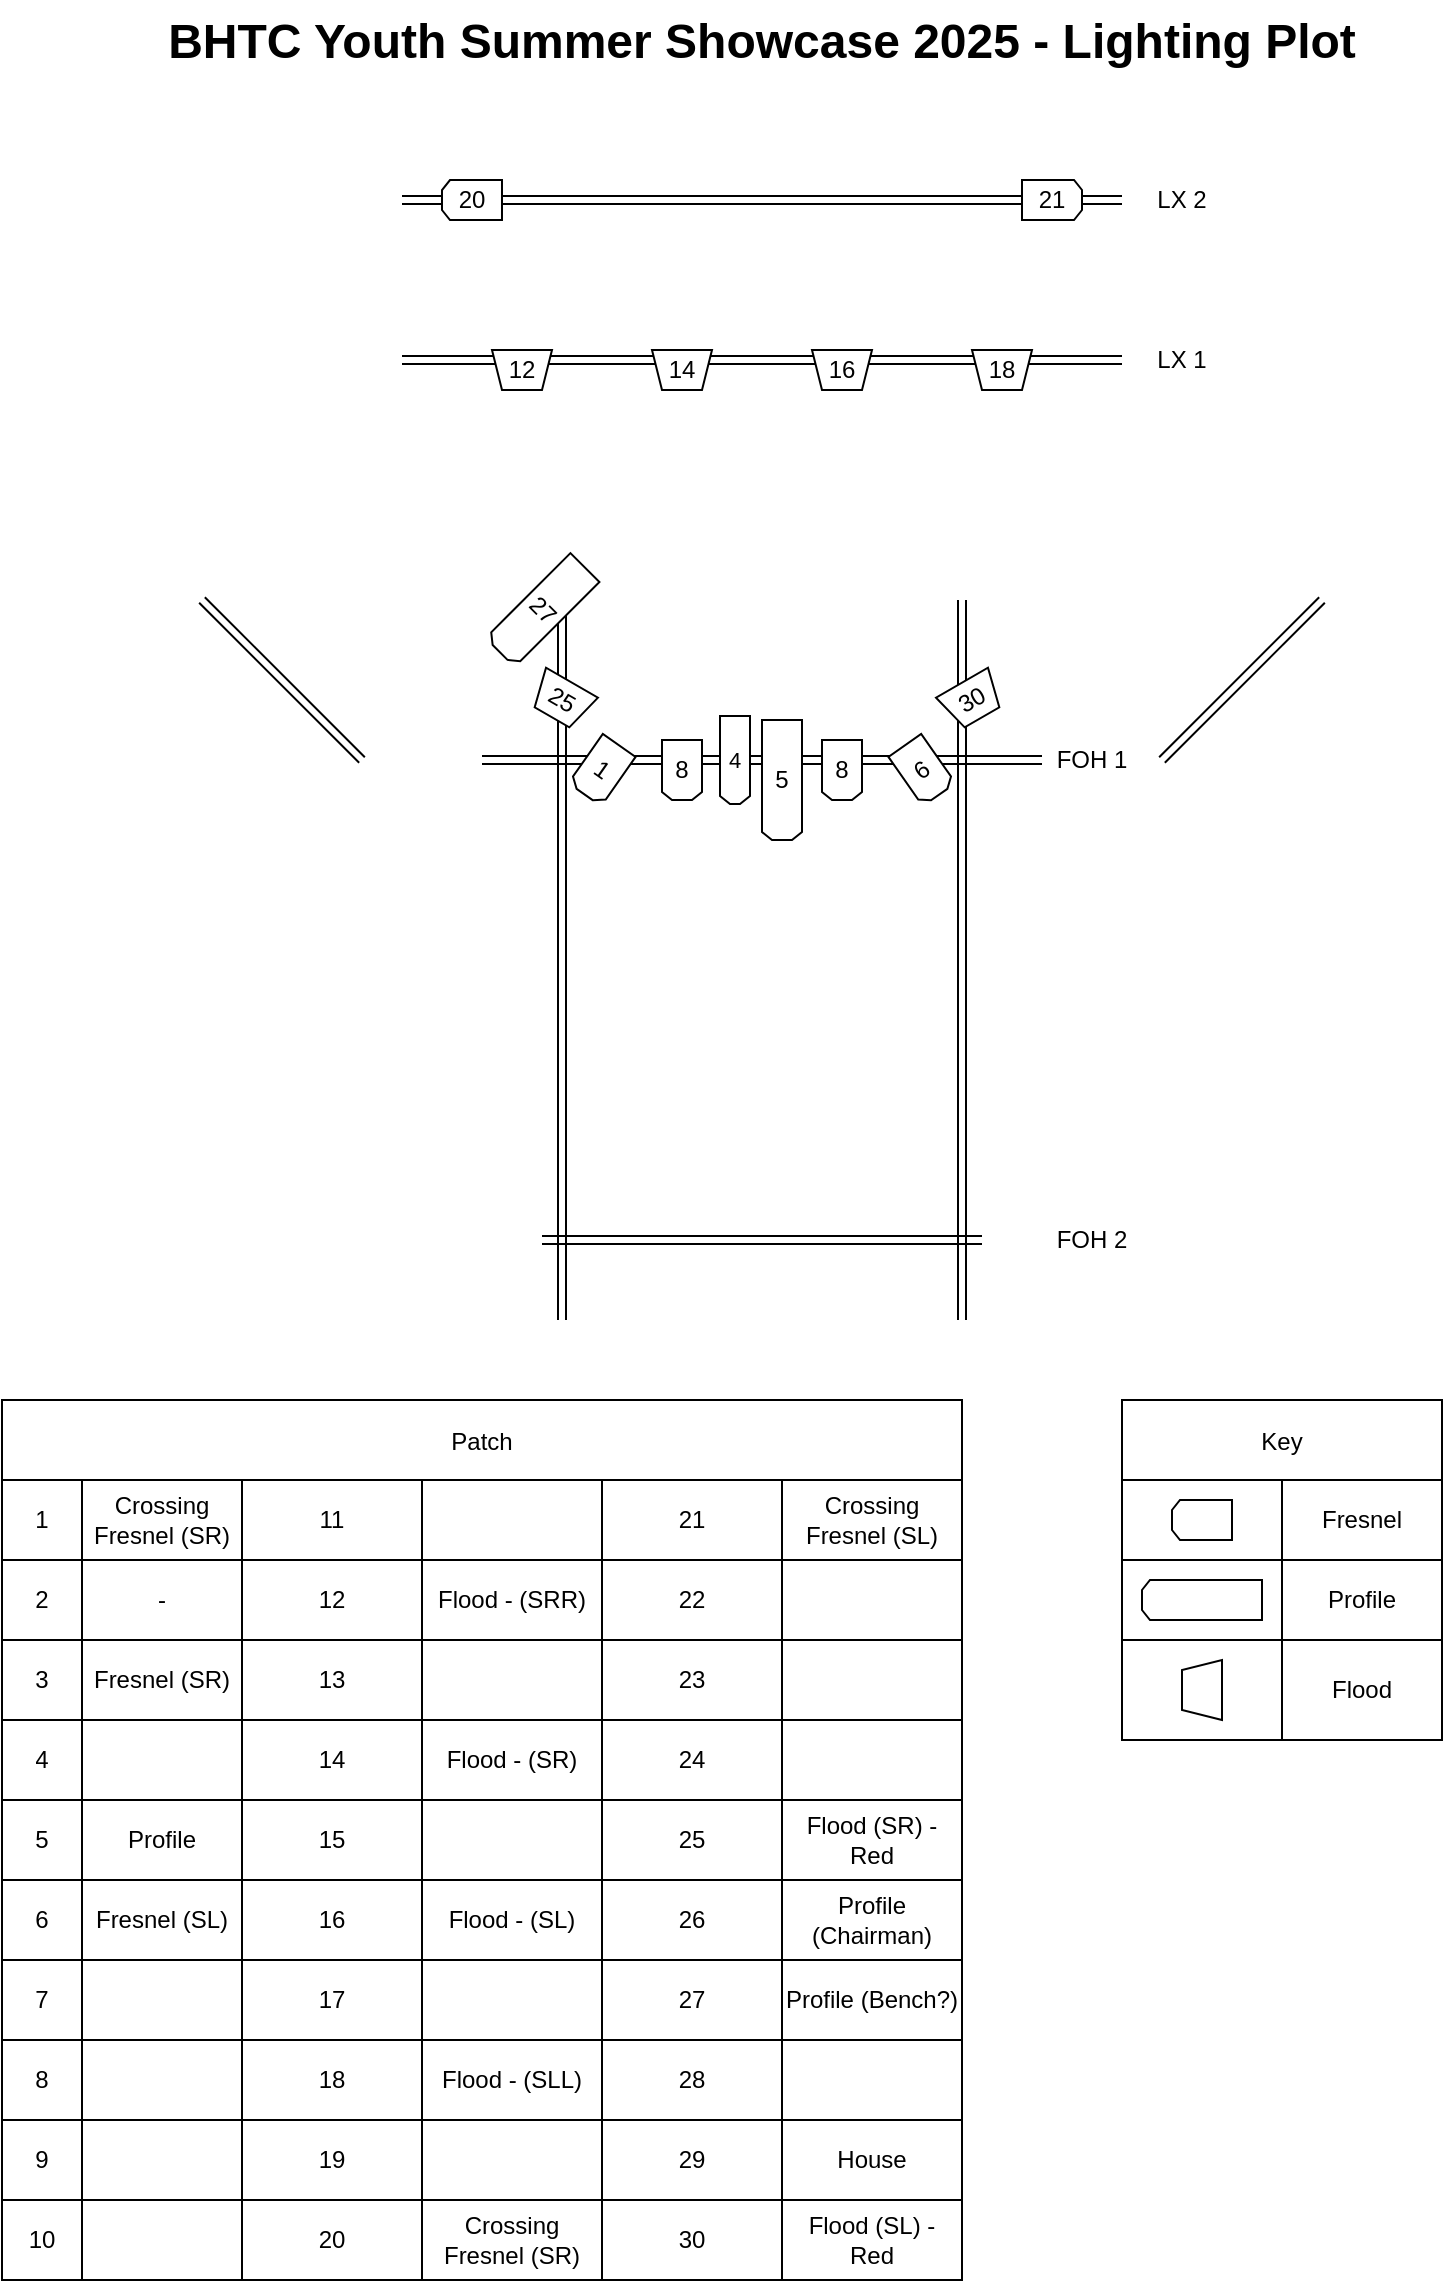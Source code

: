 <mxfile version="27.2.0">
  <diagram name="Page-1" id="0cR-pKz7L_kYpNocvQso">
    <mxGraphModel dx="376" dy="687" grid="1" gridSize="5" guides="1" tooltips="1" connect="1" arrows="1" fold="1" page="1" pageScale="1" pageWidth="827" pageHeight="1169" math="0" shadow="0">
      <root>
        <mxCell id="0" />
        <mxCell id="1" parent="0" />
        <mxCell id="gsc3AVZnk_Cv8aVm4X5c-15" value="Key" style="shape=table;startSize=40;container=1;collapsible=0;childLayout=tableLayout;movable=1;resizable=1;rotatable=1;deletable=1;editable=1;locked=0;connectable=1;" parent="1" vertex="1">
          <mxGeometry x="600" y="720" width="160" height="170" as="geometry" />
        </mxCell>
        <mxCell id="gsc3AVZnk_Cv8aVm4X5c-16" value="" style="shape=tableRow;horizontal=0;startSize=0;swimlaneHead=0;swimlaneBody=0;strokeColor=inherit;top=0;left=0;bottom=0;right=0;collapsible=0;dropTarget=0;fillColor=none;points=[[0,0.5],[1,0.5]];portConstraint=eastwest;" parent="gsc3AVZnk_Cv8aVm4X5c-15" vertex="1">
          <mxGeometry y="40" width="160" height="40" as="geometry" />
        </mxCell>
        <mxCell id="gsc3AVZnk_Cv8aVm4X5c-17" value="" style="shape=partialRectangle;html=1;whiteSpace=wrap;connectable=0;strokeColor=inherit;overflow=hidden;fillColor=none;top=0;left=0;bottom=0;right=0;pointerEvents=1;" parent="gsc3AVZnk_Cv8aVm4X5c-16" vertex="1">
          <mxGeometry width="80" height="40" as="geometry">
            <mxRectangle width="80" height="40" as="alternateBounds" />
          </mxGeometry>
        </mxCell>
        <mxCell id="gsc3AVZnk_Cv8aVm4X5c-18" value="Fresnel" style="shape=partialRectangle;html=1;whiteSpace=wrap;connectable=0;strokeColor=inherit;overflow=hidden;fillColor=none;top=0;left=0;bottom=0;right=0;pointerEvents=1;" parent="gsc3AVZnk_Cv8aVm4X5c-16" vertex="1">
          <mxGeometry x="80" width="80" height="40" as="geometry">
            <mxRectangle width="80" height="40" as="alternateBounds" />
          </mxGeometry>
        </mxCell>
        <mxCell id="gsc3AVZnk_Cv8aVm4X5c-19" value="" style="shape=tableRow;horizontal=0;startSize=0;swimlaneHead=0;swimlaneBody=0;strokeColor=inherit;top=0;left=0;bottom=0;right=0;collapsible=0;dropTarget=0;fillColor=none;points=[[0,0.5],[1,0.5]];portConstraint=eastwest;" parent="gsc3AVZnk_Cv8aVm4X5c-15" vertex="1">
          <mxGeometry y="80" width="160" height="40" as="geometry" />
        </mxCell>
        <mxCell id="gsc3AVZnk_Cv8aVm4X5c-20" value="" style="shape=partialRectangle;html=1;whiteSpace=wrap;connectable=0;strokeColor=inherit;overflow=hidden;fillColor=none;top=0;left=0;bottom=0;right=0;pointerEvents=1;" parent="gsc3AVZnk_Cv8aVm4X5c-19" vertex="1">
          <mxGeometry width="80" height="40" as="geometry">
            <mxRectangle width="80" height="40" as="alternateBounds" />
          </mxGeometry>
        </mxCell>
        <mxCell id="gsc3AVZnk_Cv8aVm4X5c-21" value="Profile" style="shape=partialRectangle;html=1;whiteSpace=wrap;connectable=0;strokeColor=inherit;overflow=hidden;fillColor=none;top=0;left=0;bottom=0;right=0;pointerEvents=1;" parent="gsc3AVZnk_Cv8aVm4X5c-19" vertex="1">
          <mxGeometry x="80" width="80" height="40" as="geometry">
            <mxRectangle width="80" height="40" as="alternateBounds" />
          </mxGeometry>
        </mxCell>
        <mxCell id="gsc3AVZnk_Cv8aVm4X5c-22" value="" style="shape=tableRow;horizontal=0;startSize=0;swimlaneHead=0;swimlaneBody=0;strokeColor=inherit;top=0;left=0;bottom=0;right=0;collapsible=0;dropTarget=0;fillColor=none;points=[[0,0.5],[1,0.5]];portConstraint=eastwest;" parent="gsc3AVZnk_Cv8aVm4X5c-15" vertex="1">
          <mxGeometry y="120" width="160" height="50" as="geometry" />
        </mxCell>
        <mxCell id="gsc3AVZnk_Cv8aVm4X5c-23" value="" style="shape=partialRectangle;html=1;whiteSpace=wrap;connectable=0;strokeColor=inherit;overflow=hidden;fillColor=none;top=0;left=0;bottom=0;right=0;pointerEvents=1;" parent="gsc3AVZnk_Cv8aVm4X5c-22" vertex="1">
          <mxGeometry width="80" height="50" as="geometry">
            <mxRectangle width="80" height="50" as="alternateBounds" />
          </mxGeometry>
        </mxCell>
        <mxCell id="gsc3AVZnk_Cv8aVm4X5c-24" value="Flood" style="shape=partialRectangle;html=1;whiteSpace=wrap;connectable=0;strokeColor=inherit;overflow=hidden;fillColor=none;top=0;left=0;bottom=0;right=0;pointerEvents=1;" parent="gsc3AVZnk_Cv8aVm4X5c-22" vertex="1">
          <mxGeometry x="80" width="80" height="50" as="geometry">
            <mxRectangle width="80" height="50" as="alternateBounds" />
          </mxGeometry>
        </mxCell>
        <mxCell id="x30-Vbi91ZwOQs9lhoYy-4" value="" style="edgeStyle=none;orthogonalLoop=1;jettySize=auto;html=1;rounded=0;fontSize=12;curved=1;shape=link;startSize=6;movable=0;resizable=0;rotatable=0;deletable=0;editable=0;locked=1;connectable=0;" parent="1" edge="1">
          <mxGeometry width="120" relative="1" as="geometry">
            <mxPoint x="320" y="680" as="sourcePoint" />
            <mxPoint x="320" y="320" as="targetPoint" />
            <Array as="points" />
          </mxGeometry>
        </mxCell>
        <mxCell id="x30-Vbi91ZwOQs9lhoYy-7" value="" style="edgeStyle=none;orthogonalLoop=1;jettySize=auto;html=1;rounded=0;fontSize=12;curved=1;shape=link;startSize=6;movable=0;resizable=0;rotatable=0;deletable=0;editable=0;locked=1;connectable=0;" parent="1" edge="1">
          <mxGeometry width="120" relative="1" as="geometry">
            <mxPoint x="520" y="680" as="sourcePoint" />
            <mxPoint x="520" y="320" as="targetPoint" />
            <Array as="points">
              <mxPoint x="520" y="500" />
            </Array>
          </mxGeometry>
        </mxCell>
        <mxCell id="x30-Vbi91ZwOQs9lhoYy-10" value="" style="edgeStyle=none;orthogonalLoop=1;jettySize=auto;html=1;rounded=0;fontSize=12;curved=1;shape=link;startSize=6;movable=0;resizable=0;rotatable=0;deletable=0;editable=0;locked=1;connectable=0;" parent="1" edge="1">
          <mxGeometry width="120" relative="1" as="geometry">
            <mxPoint x="560" y="400" as="sourcePoint" />
            <mxPoint x="280" y="400" as="targetPoint" />
            <Array as="points">
              <mxPoint x="414" y="400" />
            </Array>
          </mxGeometry>
        </mxCell>
        <mxCell id="x30-Vbi91ZwOQs9lhoYy-11" value="" style="edgeStyle=none;orthogonalLoop=1;jettySize=auto;html=1;rounded=0;fontSize=12;curved=1;shape=link;startSize=6;movable=0;resizable=0;rotatable=0;deletable=0;editable=0;locked=1;connectable=0;" parent="1" edge="1">
          <mxGeometry width="120" relative="1" as="geometry">
            <mxPoint x="530" y="640" as="sourcePoint" />
            <mxPoint x="310" y="640" as="targetPoint" />
            <Array as="points">
              <mxPoint x="414" y="640" />
            </Array>
          </mxGeometry>
        </mxCell>
        <mxCell id="TmjBKtmBgoDeZt3z3jt7-1" value="" style="edgeStyle=none;orthogonalLoop=1;jettySize=auto;html=1;rounded=0;fontSize=12;curved=1;shape=link;startSize=6;movable=0;resizable=0;rotatable=0;deletable=0;editable=0;locked=1;connectable=0;" parent="1" edge="1">
          <mxGeometry width="120" relative="1" as="geometry">
            <mxPoint x="600" y="200" as="sourcePoint" />
            <mxPoint x="240" y="200" as="targetPoint" />
            <Array as="points">
              <mxPoint x="464" y="200" />
            </Array>
          </mxGeometry>
        </mxCell>
        <mxCell id="VJrF4VuwuTOzUl-eug8C-1" value="" style="edgeStyle=none;orthogonalLoop=1;jettySize=auto;html=1;rounded=0;fontSize=12;curved=1;shape=link;startSize=6;movable=0;resizable=0;rotatable=0;deletable=0;editable=0;locked=1;connectable=0;" parent="1" edge="1">
          <mxGeometry width="120" relative="1" as="geometry">
            <mxPoint x="600" y="120" as="sourcePoint" />
            <mxPoint x="240" y="120" as="targetPoint" />
            <Array as="points">
              <mxPoint x="464" y="120" />
            </Array>
          </mxGeometry>
        </mxCell>
        <mxCell id="VJrF4VuwuTOzUl-eug8C-2" value="" style="edgeStyle=none;orthogonalLoop=1;jettySize=auto;html=1;rounded=0;fontSize=12;curved=1;shape=link;startSize=6;movable=0;resizable=0;rotatable=0;deletable=0;editable=0;locked=1;connectable=0;" parent="1" edge="1">
          <mxGeometry width="120" relative="1" as="geometry">
            <mxPoint x="700" y="320" as="sourcePoint" />
            <mxPoint x="620" y="400" as="targetPoint" />
            <Array as="points" />
          </mxGeometry>
        </mxCell>
        <mxCell id="VJrF4VuwuTOzUl-eug8C-3" value="" style="edgeStyle=none;orthogonalLoop=1;jettySize=auto;html=1;rounded=0;fontSize=12;curved=1;shape=link;startSize=6;movable=0;resizable=0;rotatable=0;deletable=0;editable=0;locked=1;connectable=0;" parent="1" edge="1">
          <mxGeometry width="120" relative="1" as="geometry">
            <mxPoint x="140" y="320" as="sourcePoint" />
            <mxPoint x="220" y="400" as="targetPoint" />
            <Array as="points" />
          </mxGeometry>
        </mxCell>
        <mxCell id="VJrF4VuwuTOzUl-eug8C-97" value="Patch" style="shape=table;startSize=40;container=1;collapsible=0;childLayout=tableLayout;movable=1;resizable=1;rotatable=1;deletable=1;editable=1;locked=0;connectable=1;" parent="1" vertex="1">
          <mxGeometry x="40" y="720.0" width="480" height="440.0" as="geometry" />
        </mxCell>
        <mxCell id="VJrF4VuwuTOzUl-eug8C-98" value="" style="shape=tableRow;horizontal=0;startSize=0;swimlaneHead=0;swimlaneBody=0;strokeColor=inherit;top=0;left=0;bottom=0;right=0;collapsible=0;dropTarget=0;fillColor=none;points=[[0,0.5],[1,0.5]];portConstraint=eastwest;" parent="VJrF4VuwuTOzUl-eug8C-97" vertex="1">
          <mxGeometry y="40" width="480" height="40" as="geometry" />
        </mxCell>
        <mxCell id="VJrF4VuwuTOzUl-eug8C-99" value="1" style="shape=partialRectangle;html=1;whiteSpace=wrap;connectable=0;strokeColor=inherit;overflow=hidden;fillColor=none;top=0;left=0;bottom=0;right=0;pointerEvents=1;" parent="VJrF4VuwuTOzUl-eug8C-98" vertex="1">
          <mxGeometry width="40" height="40" as="geometry">
            <mxRectangle width="40" height="40" as="alternateBounds" />
          </mxGeometry>
        </mxCell>
        <mxCell id="VJrF4VuwuTOzUl-eug8C-100" value="Crossing Fresnel (SR)" style="shape=partialRectangle;html=1;whiteSpace=wrap;connectable=0;strokeColor=inherit;overflow=hidden;fillColor=none;top=0;left=0;bottom=0;right=0;pointerEvents=1;" parent="VJrF4VuwuTOzUl-eug8C-98" vertex="1">
          <mxGeometry x="40" width="80" height="40" as="geometry">
            <mxRectangle width="80" height="40" as="alternateBounds" />
          </mxGeometry>
        </mxCell>
        <mxCell id="uhPALGmHis_ivpPRdaCl-66" value="11" style="shape=partialRectangle;html=1;whiteSpace=wrap;connectable=0;strokeColor=inherit;overflow=hidden;fillColor=none;top=0;left=0;bottom=0;right=0;pointerEvents=1;" parent="VJrF4VuwuTOzUl-eug8C-98" vertex="1">
          <mxGeometry x="120" width="90" height="40" as="geometry">
            <mxRectangle width="90" height="40" as="alternateBounds" />
          </mxGeometry>
        </mxCell>
        <mxCell id="uhPALGmHis_ivpPRdaCl-96" style="shape=partialRectangle;html=1;whiteSpace=wrap;connectable=1;strokeColor=inherit;overflow=hidden;fillColor=none;top=0;left=0;bottom=0;right=0;pointerEvents=1;movable=1;resizable=1;rotatable=1;deletable=1;editable=1;locked=0;" parent="VJrF4VuwuTOzUl-eug8C-98" vertex="1">
          <mxGeometry x="210" width="90" height="40" as="geometry">
            <mxRectangle width="90" height="40" as="alternateBounds" />
          </mxGeometry>
        </mxCell>
        <mxCell id="uhPALGmHis_ivpPRdaCl-86" value="21" style="shape=partialRectangle;html=1;whiteSpace=wrap;connectable=0;strokeColor=inherit;overflow=hidden;fillColor=none;top=0;left=0;bottom=0;right=0;pointerEvents=1;" parent="VJrF4VuwuTOzUl-eug8C-98" vertex="1">
          <mxGeometry x="300" width="90" height="40" as="geometry">
            <mxRectangle width="90" height="40" as="alternateBounds" />
          </mxGeometry>
        </mxCell>
        <mxCell id="uhPALGmHis_ivpPRdaCl-76" value="Crossing Fresnel (SL)" style="shape=partialRectangle;html=1;whiteSpace=wrap;connectable=0;strokeColor=inherit;overflow=hidden;fillColor=none;top=0;left=0;bottom=0;right=0;pointerEvents=1;" parent="VJrF4VuwuTOzUl-eug8C-98" vertex="1">
          <mxGeometry x="390" width="90" height="40" as="geometry">
            <mxRectangle width="90" height="40" as="alternateBounds" />
          </mxGeometry>
        </mxCell>
        <mxCell id="VJrF4VuwuTOzUl-eug8C-101" value="" style="shape=tableRow;horizontal=0;startSize=0;swimlaneHead=0;swimlaneBody=0;strokeColor=inherit;top=0;left=0;bottom=0;right=0;collapsible=0;dropTarget=0;fillColor=none;points=[[0,0.5],[1,0.5]];portConstraint=eastwest;" parent="VJrF4VuwuTOzUl-eug8C-97" vertex="1">
          <mxGeometry y="80" width="480" height="40" as="geometry" />
        </mxCell>
        <mxCell id="VJrF4VuwuTOzUl-eug8C-102" value="2" style="shape=partialRectangle;html=1;whiteSpace=wrap;connectable=0;strokeColor=inherit;overflow=hidden;fillColor=none;top=0;left=0;bottom=0;right=0;pointerEvents=1;" parent="VJrF4VuwuTOzUl-eug8C-101" vertex="1">
          <mxGeometry width="40" height="40" as="geometry">
            <mxRectangle width="40" height="40" as="alternateBounds" />
          </mxGeometry>
        </mxCell>
        <mxCell id="VJrF4VuwuTOzUl-eug8C-103" value="-" style="shape=partialRectangle;html=1;whiteSpace=wrap;connectable=0;strokeColor=inherit;overflow=hidden;fillColor=none;top=0;left=0;bottom=0;right=0;pointerEvents=1;" parent="VJrF4VuwuTOzUl-eug8C-101" vertex="1">
          <mxGeometry x="40" width="80" height="40" as="geometry">
            <mxRectangle width="80" height="40" as="alternateBounds" />
          </mxGeometry>
        </mxCell>
        <mxCell id="uhPALGmHis_ivpPRdaCl-67" value="12" style="shape=partialRectangle;html=1;whiteSpace=wrap;connectable=0;strokeColor=inherit;overflow=hidden;fillColor=none;top=0;left=0;bottom=0;right=0;pointerEvents=1;" parent="VJrF4VuwuTOzUl-eug8C-101" vertex="1">
          <mxGeometry x="120" width="90" height="40" as="geometry">
            <mxRectangle width="90" height="40" as="alternateBounds" />
          </mxGeometry>
        </mxCell>
        <mxCell id="uhPALGmHis_ivpPRdaCl-97" value="Flood - (SRR)" style="shape=partialRectangle;html=1;whiteSpace=wrap;connectable=0;strokeColor=inherit;overflow=hidden;fillColor=none;top=0;left=0;bottom=0;right=0;pointerEvents=1;" parent="VJrF4VuwuTOzUl-eug8C-101" vertex="1">
          <mxGeometry x="210" width="90" height="40" as="geometry">
            <mxRectangle width="90" height="40" as="alternateBounds" />
          </mxGeometry>
        </mxCell>
        <mxCell id="uhPALGmHis_ivpPRdaCl-87" value="22" style="shape=partialRectangle;html=1;whiteSpace=wrap;connectable=0;strokeColor=inherit;overflow=hidden;fillColor=none;top=0;left=0;bottom=0;right=0;pointerEvents=1;" parent="VJrF4VuwuTOzUl-eug8C-101" vertex="1">
          <mxGeometry x="300" width="90" height="40" as="geometry">
            <mxRectangle width="90" height="40" as="alternateBounds" />
          </mxGeometry>
        </mxCell>
        <mxCell id="uhPALGmHis_ivpPRdaCl-77" style="shape=partialRectangle;html=1;whiteSpace=wrap;connectable=0;strokeColor=inherit;overflow=hidden;fillColor=none;top=0;left=0;bottom=0;right=0;pointerEvents=1;" parent="VJrF4VuwuTOzUl-eug8C-101" vertex="1">
          <mxGeometry x="390" width="90" height="40" as="geometry">
            <mxRectangle width="90" height="40" as="alternateBounds" />
          </mxGeometry>
        </mxCell>
        <mxCell id="VJrF4VuwuTOzUl-eug8C-104" value="" style="shape=tableRow;horizontal=0;startSize=0;swimlaneHead=0;swimlaneBody=0;strokeColor=inherit;top=0;left=0;bottom=0;right=0;collapsible=0;dropTarget=0;fillColor=none;points=[[0,0.5],[1,0.5]];portConstraint=eastwest;" parent="VJrF4VuwuTOzUl-eug8C-97" vertex="1">
          <mxGeometry y="120" width="480" height="40" as="geometry" />
        </mxCell>
        <mxCell id="VJrF4VuwuTOzUl-eug8C-105" value="3" style="shape=partialRectangle;html=1;whiteSpace=wrap;connectable=0;strokeColor=inherit;overflow=hidden;fillColor=none;top=0;left=0;bottom=0;right=0;pointerEvents=1;" parent="VJrF4VuwuTOzUl-eug8C-104" vertex="1">
          <mxGeometry width="40" height="40" as="geometry">
            <mxRectangle width="40" height="40" as="alternateBounds" />
          </mxGeometry>
        </mxCell>
        <mxCell id="VJrF4VuwuTOzUl-eug8C-106" value="Fresnel (SR)" style="shape=partialRectangle;html=1;whiteSpace=wrap;connectable=0;strokeColor=inherit;overflow=hidden;fillColor=none;top=0;left=0;bottom=0;right=0;pointerEvents=1;" parent="VJrF4VuwuTOzUl-eug8C-104" vertex="1">
          <mxGeometry x="40" width="80" height="40" as="geometry">
            <mxRectangle width="80" height="40" as="alternateBounds" />
          </mxGeometry>
        </mxCell>
        <mxCell id="uhPALGmHis_ivpPRdaCl-68" value="13" style="shape=partialRectangle;html=1;whiteSpace=wrap;connectable=0;strokeColor=inherit;overflow=hidden;fillColor=none;top=0;left=0;bottom=0;right=0;pointerEvents=1;" parent="VJrF4VuwuTOzUl-eug8C-104" vertex="1">
          <mxGeometry x="120" width="90" height="40" as="geometry">
            <mxRectangle width="90" height="40" as="alternateBounds" />
          </mxGeometry>
        </mxCell>
        <mxCell id="uhPALGmHis_ivpPRdaCl-98" value="" style="shape=partialRectangle;html=1;whiteSpace=wrap;connectable=0;strokeColor=inherit;overflow=hidden;fillColor=none;top=0;left=0;bottom=0;right=0;pointerEvents=1;" parent="VJrF4VuwuTOzUl-eug8C-104" vertex="1">
          <mxGeometry x="210" width="90" height="40" as="geometry">
            <mxRectangle width="90" height="40" as="alternateBounds" />
          </mxGeometry>
        </mxCell>
        <mxCell id="uhPALGmHis_ivpPRdaCl-88" value="23" style="shape=partialRectangle;html=1;whiteSpace=wrap;connectable=0;strokeColor=inherit;overflow=hidden;fillColor=none;top=0;left=0;bottom=0;right=0;pointerEvents=1;" parent="VJrF4VuwuTOzUl-eug8C-104" vertex="1">
          <mxGeometry x="300" width="90" height="40" as="geometry">
            <mxRectangle width="90" height="40" as="alternateBounds" />
          </mxGeometry>
        </mxCell>
        <mxCell id="uhPALGmHis_ivpPRdaCl-78" style="shape=partialRectangle;html=1;whiteSpace=wrap;connectable=0;strokeColor=inherit;overflow=hidden;fillColor=none;top=0;left=0;bottom=0;right=0;pointerEvents=1;" parent="VJrF4VuwuTOzUl-eug8C-104" vertex="1">
          <mxGeometry x="390" width="90" height="40" as="geometry">
            <mxRectangle width="90" height="40" as="alternateBounds" />
          </mxGeometry>
        </mxCell>
        <mxCell id="VJrF4VuwuTOzUl-eug8C-107" value="" style="shape=tableRow;horizontal=0;startSize=0;swimlaneHead=0;swimlaneBody=0;strokeColor=inherit;top=0;left=0;bottom=0;right=0;collapsible=0;dropTarget=0;fillColor=none;points=[[0,0.5],[1,0.5]];portConstraint=eastwest;" parent="VJrF4VuwuTOzUl-eug8C-97" vertex="1">
          <mxGeometry y="160" width="480" height="40" as="geometry" />
        </mxCell>
        <mxCell id="VJrF4VuwuTOzUl-eug8C-108" value="4" style="shape=partialRectangle;html=1;whiteSpace=wrap;connectable=0;strokeColor=inherit;overflow=hidden;fillColor=none;top=0;left=0;bottom=0;right=0;pointerEvents=1;" parent="VJrF4VuwuTOzUl-eug8C-107" vertex="1">
          <mxGeometry width="40" height="40" as="geometry">
            <mxRectangle width="40" height="40" as="alternateBounds" />
          </mxGeometry>
        </mxCell>
        <mxCell id="VJrF4VuwuTOzUl-eug8C-109" value="" style="shape=partialRectangle;html=1;whiteSpace=wrap;connectable=0;strokeColor=inherit;overflow=hidden;fillColor=none;top=0;left=0;bottom=0;right=0;pointerEvents=1;" parent="VJrF4VuwuTOzUl-eug8C-107" vertex="1">
          <mxGeometry x="40" width="80" height="40" as="geometry">
            <mxRectangle width="80" height="40" as="alternateBounds" />
          </mxGeometry>
        </mxCell>
        <mxCell id="uhPALGmHis_ivpPRdaCl-69" value="14" style="shape=partialRectangle;html=1;whiteSpace=wrap;connectable=0;strokeColor=inherit;overflow=hidden;fillColor=none;top=0;left=0;bottom=0;right=0;pointerEvents=1;" parent="VJrF4VuwuTOzUl-eug8C-107" vertex="1">
          <mxGeometry x="120" width="90" height="40" as="geometry">
            <mxRectangle width="90" height="40" as="alternateBounds" />
          </mxGeometry>
        </mxCell>
        <mxCell id="uhPALGmHis_ivpPRdaCl-99" value="Flood - (SR)" style="shape=partialRectangle;html=1;whiteSpace=wrap;connectable=0;strokeColor=inherit;overflow=hidden;fillColor=none;top=0;left=0;bottom=0;right=0;pointerEvents=1;" parent="VJrF4VuwuTOzUl-eug8C-107" vertex="1">
          <mxGeometry x="210" width="90" height="40" as="geometry">
            <mxRectangle width="90" height="40" as="alternateBounds" />
          </mxGeometry>
        </mxCell>
        <mxCell id="uhPALGmHis_ivpPRdaCl-89" value="24" style="shape=partialRectangle;html=1;whiteSpace=wrap;connectable=0;strokeColor=inherit;overflow=hidden;fillColor=none;top=0;left=0;bottom=0;right=0;pointerEvents=1;" parent="VJrF4VuwuTOzUl-eug8C-107" vertex="1">
          <mxGeometry x="300" width="90" height="40" as="geometry">
            <mxRectangle width="90" height="40" as="alternateBounds" />
          </mxGeometry>
        </mxCell>
        <mxCell id="uhPALGmHis_ivpPRdaCl-79" style="shape=partialRectangle;html=1;whiteSpace=wrap;connectable=0;strokeColor=inherit;overflow=hidden;fillColor=none;top=0;left=0;bottom=0;right=0;pointerEvents=1;" parent="VJrF4VuwuTOzUl-eug8C-107" vertex="1">
          <mxGeometry x="390" width="90" height="40" as="geometry">
            <mxRectangle width="90" height="40" as="alternateBounds" />
          </mxGeometry>
        </mxCell>
        <mxCell id="VJrF4VuwuTOzUl-eug8C-110" value="" style="shape=tableRow;horizontal=0;startSize=0;swimlaneHead=0;swimlaneBody=0;strokeColor=inherit;top=0;left=0;bottom=0;right=0;collapsible=0;dropTarget=0;fillColor=none;points=[[0,0.5],[1,0.5]];portConstraint=eastwest;" parent="VJrF4VuwuTOzUl-eug8C-97" vertex="1">
          <mxGeometry y="200" width="480" height="40" as="geometry" />
        </mxCell>
        <mxCell id="VJrF4VuwuTOzUl-eug8C-111" value="5" style="shape=partialRectangle;html=1;whiteSpace=wrap;connectable=0;strokeColor=inherit;overflow=hidden;fillColor=none;top=0;left=0;bottom=0;right=0;pointerEvents=1;" parent="VJrF4VuwuTOzUl-eug8C-110" vertex="1">
          <mxGeometry width="40" height="40" as="geometry">
            <mxRectangle width="40" height="40" as="alternateBounds" />
          </mxGeometry>
        </mxCell>
        <mxCell id="VJrF4VuwuTOzUl-eug8C-112" value="Profile" style="shape=partialRectangle;html=1;whiteSpace=wrap;connectable=0;strokeColor=inherit;overflow=hidden;fillColor=none;top=0;left=0;bottom=0;right=0;pointerEvents=1;" parent="VJrF4VuwuTOzUl-eug8C-110" vertex="1">
          <mxGeometry x="40" width="80" height="40" as="geometry">
            <mxRectangle width="80" height="40" as="alternateBounds" />
          </mxGeometry>
        </mxCell>
        <mxCell id="uhPALGmHis_ivpPRdaCl-70" value="15" style="shape=partialRectangle;html=1;whiteSpace=wrap;connectable=0;strokeColor=inherit;overflow=hidden;fillColor=none;top=0;left=0;bottom=0;right=0;pointerEvents=1;" parent="VJrF4VuwuTOzUl-eug8C-110" vertex="1">
          <mxGeometry x="120" width="90" height="40" as="geometry">
            <mxRectangle width="90" height="40" as="alternateBounds" />
          </mxGeometry>
        </mxCell>
        <mxCell id="uhPALGmHis_ivpPRdaCl-100" value="" style="shape=partialRectangle;html=1;whiteSpace=wrap;connectable=0;strokeColor=inherit;overflow=hidden;fillColor=none;top=0;left=0;bottom=0;right=0;pointerEvents=1;" parent="VJrF4VuwuTOzUl-eug8C-110" vertex="1">
          <mxGeometry x="210" width="90" height="40" as="geometry">
            <mxRectangle width="90" height="40" as="alternateBounds" />
          </mxGeometry>
        </mxCell>
        <mxCell id="uhPALGmHis_ivpPRdaCl-90" value="25" style="shape=partialRectangle;html=1;whiteSpace=wrap;connectable=0;strokeColor=inherit;overflow=hidden;fillColor=none;top=0;left=0;bottom=0;right=0;pointerEvents=1;" parent="VJrF4VuwuTOzUl-eug8C-110" vertex="1">
          <mxGeometry x="300" width="90" height="40" as="geometry">
            <mxRectangle width="90" height="40" as="alternateBounds" />
          </mxGeometry>
        </mxCell>
        <mxCell id="uhPALGmHis_ivpPRdaCl-80" value="Flood (SR) - Red" style="shape=partialRectangle;html=1;whiteSpace=wrap;connectable=0;strokeColor=inherit;overflow=hidden;fillColor=none;top=0;left=0;bottom=0;right=0;pointerEvents=1;" parent="VJrF4VuwuTOzUl-eug8C-110" vertex="1">
          <mxGeometry x="390" width="90" height="40" as="geometry">
            <mxRectangle width="90" height="40" as="alternateBounds" />
          </mxGeometry>
        </mxCell>
        <mxCell id="VJrF4VuwuTOzUl-eug8C-113" value="" style="shape=tableRow;horizontal=0;startSize=0;swimlaneHead=0;swimlaneBody=0;strokeColor=inherit;top=0;left=0;bottom=0;right=0;collapsible=0;dropTarget=0;fillColor=none;points=[[0,0.5],[1,0.5]];portConstraint=eastwest;" parent="VJrF4VuwuTOzUl-eug8C-97" vertex="1">
          <mxGeometry y="240" width="480" height="40" as="geometry" />
        </mxCell>
        <mxCell id="VJrF4VuwuTOzUl-eug8C-114" value="6" style="shape=partialRectangle;html=1;whiteSpace=wrap;connectable=0;strokeColor=inherit;overflow=hidden;fillColor=none;top=0;left=0;bottom=0;right=0;pointerEvents=1;" parent="VJrF4VuwuTOzUl-eug8C-113" vertex="1">
          <mxGeometry width="40" height="40" as="geometry">
            <mxRectangle width="40" height="40" as="alternateBounds" />
          </mxGeometry>
        </mxCell>
        <mxCell id="VJrF4VuwuTOzUl-eug8C-115" value="Fresnel (SL)" style="shape=partialRectangle;html=1;whiteSpace=wrap;connectable=0;strokeColor=inherit;overflow=hidden;fillColor=none;top=0;left=0;bottom=0;right=0;pointerEvents=1;" parent="VJrF4VuwuTOzUl-eug8C-113" vertex="1">
          <mxGeometry x="40" width="80" height="40" as="geometry">
            <mxRectangle width="80" height="40" as="alternateBounds" />
          </mxGeometry>
        </mxCell>
        <mxCell id="uhPALGmHis_ivpPRdaCl-71" value="16" style="shape=partialRectangle;html=1;whiteSpace=wrap;connectable=0;strokeColor=inherit;overflow=hidden;fillColor=none;top=0;left=0;bottom=0;right=0;pointerEvents=1;" parent="VJrF4VuwuTOzUl-eug8C-113" vertex="1">
          <mxGeometry x="120" width="90" height="40" as="geometry">
            <mxRectangle width="90" height="40" as="alternateBounds" />
          </mxGeometry>
        </mxCell>
        <mxCell id="uhPALGmHis_ivpPRdaCl-101" value="Flood - (SL)" style="shape=partialRectangle;html=1;whiteSpace=wrap;connectable=0;strokeColor=inherit;overflow=hidden;fillColor=none;top=0;left=0;bottom=0;right=0;pointerEvents=1;" parent="VJrF4VuwuTOzUl-eug8C-113" vertex="1">
          <mxGeometry x="210" width="90" height="40" as="geometry">
            <mxRectangle width="90" height="40" as="alternateBounds" />
          </mxGeometry>
        </mxCell>
        <mxCell id="uhPALGmHis_ivpPRdaCl-91" value="26" style="shape=partialRectangle;html=1;whiteSpace=wrap;connectable=0;strokeColor=inherit;overflow=hidden;fillColor=none;top=0;left=0;bottom=0;right=0;pointerEvents=1;" parent="VJrF4VuwuTOzUl-eug8C-113" vertex="1">
          <mxGeometry x="300" width="90" height="40" as="geometry">
            <mxRectangle width="90" height="40" as="alternateBounds" />
          </mxGeometry>
        </mxCell>
        <mxCell id="uhPALGmHis_ivpPRdaCl-81" value="Profile (Chairman)" style="shape=partialRectangle;html=1;whiteSpace=wrap;connectable=0;strokeColor=inherit;overflow=hidden;fillColor=none;top=0;left=0;bottom=0;right=0;pointerEvents=1;" parent="VJrF4VuwuTOzUl-eug8C-113" vertex="1">
          <mxGeometry x="390" width="90" height="40" as="geometry">
            <mxRectangle width="90" height="40" as="alternateBounds" />
          </mxGeometry>
        </mxCell>
        <mxCell id="VJrF4VuwuTOzUl-eug8C-116" value="" style="shape=tableRow;horizontal=0;startSize=0;swimlaneHead=0;swimlaneBody=0;strokeColor=inherit;top=0;left=0;bottom=0;right=0;collapsible=0;dropTarget=0;fillColor=none;points=[[0,0.5],[1,0.5]];portConstraint=eastwest;" parent="VJrF4VuwuTOzUl-eug8C-97" vertex="1">
          <mxGeometry y="280" width="480" height="40" as="geometry" />
        </mxCell>
        <mxCell id="VJrF4VuwuTOzUl-eug8C-117" value="7" style="shape=partialRectangle;html=1;whiteSpace=wrap;connectable=0;strokeColor=inherit;overflow=hidden;fillColor=none;top=0;left=0;bottom=0;right=0;pointerEvents=1;" parent="VJrF4VuwuTOzUl-eug8C-116" vertex="1">
          <mxGeometry width="40" height="40" as="geometry">
            <mxRectangle width="40" height="40" as="alternateBounds" />
          </mxGeometry>
        </mxCell>
        <mxCell id="VJrF4VuwuTOzUl-eug8C-118" value="" style="shape=partialRectangle;html=1;whiteSpace=wrap;connectable=0;strokeColor=inherit;overflow=hidden;fillColor=none;top=0;left=0;bottom=0;right=0;pointerEvents=1;" parent="VJrF4VuwuTOzUl-eug8C-116" vertex="1">
          <mxGeometry x="40" width="80" height="40" as="geometry">
            <mxRectangle width="80" height="40" as="alternateBounds" />
          </mxGeometry>
        </mxCell>
        <mxCell id="uhPALGmHis_ivpPRdaCl-72" value="17" style="shape=partialRectangle;html=1;whiteSpace=wrap;connectable=0;strokeColor=inherit;overflow=hidden;fillColor=none;top=0;left=0;bottom=0;right=0;pointerEvents=1;" parent="VJrF4VuwuTOzUl-eug8C-116" vertex="1">
          <mxGeometry x="120" width="90" height="40" as="geometry">
            <mxRectangle width="90" height="40" as="alternateBounds" />
          </mxGeometry>
        </mxCell>
        <mxCell id="uhPALGmHis_ivpPRdaCl-102" value="" style="shape=partialRectangle;html=1;whiteSpace=wrap;connectable=0;strokeColor=inherit;overflow=hidden;fillColor=none;top=0;left=0;bottom=0;right=0;pointerEvents=1;" parent="VJrF4VuwuTOzUl-eug8C-116" vertex="1">
          <mxGeometry x="210" width="90" height="40" as="geometry">
            <mxRectangle width="90" height="40" as="alternateBounds" />
          </mxGeometry>
        </mxCell>
        <mxCell id="uhPALGmHis_ivpPRdaCl-92" value="27" style="shape=partialRectangle;html=1;whiteSpace=wrap;connectable=0;strokeColor=inherit;overflow=hidden;fillColor=none;top=0;left=0;bottom=0;right=0;pointerEvents=1;" parent="VJrF4VuwuTOzUl-eug8C-116" vertex="1">
          <mxGeometry x="300" width="90" height="40" as="geometry">
            <mxRectangle width="90" height="40" as="alternateBounds" />
          </mxGeometry>
        </mxCell>
        <mxCell id="uhPALGmHis_ivpPRdaCl-82" value="Profile (Bench?)" style="shape=partialRectangle;html=1;whiteSpace=wrap;connectable=0;strokeColor=inherit;overflow=hidden;fillColor=none;top=0;left=0;bottom=0;right=0;pointerEvents=1;" parent="VJrF4VuwuTOzUl-eug8C-116" vertex="1">
          <mxGeometry x="390" width="90" height="40" as="geometry">
            <mxRectangle width="90" height="40" as="alternateBounds" />
          </mxGeometry>
        </mxCell>
        <mxCell id="VJrF4VuwuTOzUl-eug8C-119" value="" style="shape=tableRow;horizontal=0;startSize=0;swimlaneHead=0;swimlaneBody=0;strokeColor=inherit;top=0;left=0;bottom=0;right=0;collapsible=0;dropTarget=0;fillColor=none;points=[[0,0.5],[1,0.5]];portConstraint=eastwest;" parent="VJrF4VuwuTOzUl-eug8C-97" vertex="1">
          <mxGeometry y="320" width="480" height="40" as="geometry" />
        </mxCell>
        <mxCell id="VJrF4VuwuTOzUl-eug8C-120" value="8" style="shape=partialRectangle;html=1;whiteSpace=wrap;connectable=0;strokeColor=inherit;overflow=hidden;fillColor=none;top=0;left=0;bottom=0;right=0;pointerEvents=1;" parent="VJrF4VuwuTOzUl-eug8C-119" vertex="1">
          <mxGeometry width="40" height="40" as="geometry">
            <mxRectangle width="40" height="40" as="alternateBounds" />
          </mxGeometry>
        </mxCell>
        <mxCell id="VJrF4VuwuTOzUl-eug8C-121" value="" style="shape=partialRectangle;html=1;whiteSpace=wrap;connectable=0;strokeColor=inherit;overflow=hidden;fillColor=none;top=0;left=0;bottom=0;right=0;pointerEvents=1;" parent="VJrF4VuwuTOzUl-eug8C-119" vertex="1">
          <mxGeometry x="40" width="80" height="40" as="geometry">
            <mxRectangle width="80" height="40" as="alternateBounds" />
          </mxGeometry>
        </mxCell>
        <mxCell id="uhPALGmHis_ivpPRdaCl-73" value="18" style="shape=partialRectangle;html=1;whiteSpace=wrap;connectable=0;strokeColor=inherit;overflow=hidden;fillColor=none;top=0;left=0;bottom=0;right=0;pointerEvents=1;" parent="VJrF4VuwuTOzUl-eug8C-119" vertex="1">
          <mxGeometry x="120" width="90" height="40" as="geometry">
            <mxRectangle width="90" height="40" as="alternateBounds" />
          </mxGeometry>
        </mxCell>
        <mxCell id="uhPALGmHis_ivpPRdaCl-103" value="Flood - (SLL)" style="shape=partialRectangle;html=1;whiteSpace=wrap;connectable=0;strokeColor=inherit;overflow=hidden;fillColor=none;top=0;left=0;bottom=0;right=0;pointerEvents=1;" parent="VJrF4VuwuTOzUl-eug8C-119" vertex="1">
          <mxGeometry x="210" width="90" height="40" as="geometry">
            <mxRectangle width="90" height="40" as="alternateBounds" />
          </mxGeometry>
        </mxCell>
        <mxCell id="uhPALGmHis_ivpPRdaCl-93" value="28" style="shape=partialRectangle;html=1;whiteSpace=wrap;connectable=0;strokeColor=inherit;overflow=hidden;fillColor=none;top=0;left=0;bottom=0;right=0;pointerEvents=1;" parent="VJrF4VuwuTOzUl-eug8C-119" vertex="1">
          <mxGeometry x="300" width="90" height="40" as="geometry">
            <mxRectangle width="90" height="40" as="alternateBounds" />
          </mxGeometry>
        </mxCell>
        <mxCell id="uhPALGmHis_ivpPRdaCl-83" style="shape=partialRectangle;html=1;whiteSpace=wrap;connectable=0;strokeColor=inherit;overflow=hidden;fillColor=none;top=0;left=0;bottom=0;right=0;pointerEvents=1;" parent="VJrF4VuwuTOzUl-eug8C-119" vertex="1">
          <mxGeometry x="390" width="90" height="40" as="geometry">
            <mxRectangle width="90" height="40" as="alternateBounds" />
          </mxGeometry>
        </mxCell>
        <mxCell id="VJrF4VuwuTOzUl-eug8C-122" value="" style="shape=tableRow;horizontal=0;startSize=0;swimlaneHead=0;swimlaneBody=0;strokeColor=inherit;top=0;left=0;bottom=0;right=0;collapsible=0;dropTarget=0;fillColor=none;points=[[0,0.5],[1,0.5]];portConstraint=eastwest;" parent="VJrF4VuwuTOzUl-eug8C-97" vertex="1">
          <mxGeometry y="360" width="480" height="40" as="geometry" />
        </mxCell>
        <mxCell id="VJrF4VuwuTOzUl-eug8C-123" value="9" style="shape=partialRectangle;html=1;whiteSpace=wrap;connectable=0;strokeColor=inherit;overflow=hidden;fillColor=none;top=0;left=0;bottom=0;right=0;pointerEvents=1;" parent="VJrF4VuwuTOzUl-eug8C-122" vertex="1">
          <mxGeometry width="40" height="40" as="geometry">
            <mxRectangle width="40" height="40" as="alternateBounds" />
          </mxGeometry>
        </mxCell>
        <mxCell id="VJrF4VuwuTOzUl-eug8C-124" value="" style="shape=partialRectangle;html=1;whiteSpace=wrap;connectable=0;strokeColor=inherit;overflow=hidden;fillColor=none;top=0;left=0;bottom=0;right=0;pointerEvents=1;" parent="VJrF4VuwuTOzUl-eug8C-122" vertex="1">
          <mxGeometry x="40" width="80" height="40" as="geometry">
            <mxRectangle width="80" height="40" as="alternateBounds" />
          </mxGeometry>
        </mxCell>
        <mxCell id="uhPALGmHis_ivpPRdaCl-74" value="19" style="shape=partialRectangle;html=1;whiteSpace=wrap;connectable=0;strokeColor=inherit;overflow=hidden;fillColor=none;top=0;left=0;bottom=0;right=0;pointerEvents=1;" parent="VJrF4VuwuTOzUl-eug8C-122" vertex="1">
          <mxGeometry x="120" width="90" height="40" as="geometry">
            <mxRectangle width="90" height="40" as="alternateBounds" />
          </mxGeometry>
        </mxCell>
        <mxCell id="uhPALGmHis_ivpPRdaCl-104" value="" style="shape=partialRectangle;html=1;whiteSpace=wrap;connectable=0;strokeColor=inherit;overflow=hidden;fillColor=none;top=0;left=0;bottom=0;right=0;pointerEvents=1;" parent="VJrF4VuwuTOzUl-eug8C-122" vertex="1">
          <mxGeometry x="210" width="90" height="40" as="geometry">
            <mxRectangle width="90" height="40" as="alternateBounds" />
          </mxGeometry>
        </mxCell>
        <mxCell id="uhPALGmHis_ivpPRdaCl-94" value="29" style="shape=partialRectangle;html=1;whiteSpace=wrap;connectable=0;strokeColor=inherit;overflow=hidden;fillColor=none;top=0;left=0;bottom=0;right=0;pointerEvents=1;" parent="VJrF4VuwuTOzUl-eug8C-122" vertex="1">
          <mxGeometry x="300" width="90" height="40" as="geometry">
            <mxRectangle width="90" height="40" as="alternateBounds" />
          </mxGeometry>
        </mxCell>
        <mxCell id="uhPALGmHis_ivpPRdaCl-84" value="House" style="shape=partialRectangle;html=1;whiteSpace=wrap;connectable=0;strokeColor=inherit;overflow=hidden;fillColor=none;top=0;left=0;bottom=0;right=0;pointerEvents=1;" parent="VJrF4VuwuTOzUl-eug8C-122" vertex="1">
          <mxGeometry x="390" width="90" height="40" as="geometry">
            <mxRectangle width="90" height="40" as="alternateBounds" />
          </mxGeometry>
        </mxCell>
        <mxCell id="VJrF4VuwuTOzUl-eug8C-125" value="" style="shape=tableRow;horizontal=0;startSize=0;swimlaneHead=0;swimlaneBody=0;strokeColor=inherit;top=0;left=0;bottom=0;right=0;collapsible=0;dropTarget=0;fillColor=none;points=[[0,0.5],[1,0.5]];portConstraint=eastwest;" parent="VJrF4VuwuTOzUl-eug8C-97" vertex="1">
          <mxGeometry y="400" width="480" height="40" as="geometry" />
        </mxCell>
        <mxCell id="VJrF4VuwuTOzUl-eug8C-126" value="10" style="shape=partialRectangle;html=1;whiteSpace=wrap;connectable=0;strokeColor=inherit;overflow=hidden;fillColor=none;top=0;left=0;bottom=0;right=0;pointerEvents=1;" parent="VJrF4VuwuTOzUl-eug8C-125" vertex="1">
          <mxGeometry width="40" height="40" as="geometry">
            <mxRectangle width="40" height="40" as="alternateBounds" />
          </mxGeometry>
        </mxCell>
        <mxCell id="VJrF4VuwuTOzUl-eug8C-127" value="" style="shape=partialRectangle;html=1;whiteSpace=wrap;connectable=0;strokeColor=inherit;overflow=hidden;fillColor=none;top=0;left=0;bottom=0;right=0;pointerEvents=1;" parent="VJrF4VuwuTOzUl-eug8C-125" vertex="1">
          <mxGeometry x="40" width="80" height="40" as="geometry">
            <mxRectangle width="80" height="40" as="alternateBounds" />
          </mxGeometry>
        </mxCell>
        <mxCell id="uhPALGmHis_ivpPRdaCl-75" value="20" style="shape=partialRectangle;html=1;whiteSpace=wrap;connectable=0;strokeColor=inherit;overflow=hidden;fillColor=none;top=0;left=0;bottom=0;right=0;pointerEvents=1;" parent="VJrF4VuwuTOzUl-eug8C-125" vertex="1">
          <mxGeometry x="120" width="90" height="40" as="geometry">
            <mxRectangle width="90" height="40" as="alternateBounds" />
          </mxGeometry>
        </mxCell>
        <mxCell id="uhPALGmHis_ivpPRdaCl-105" value="Crossing Fresnel (SR)" style="shape=partialRectangle;html=1;whiteSpace=wrap;connectable=0;strokeColor=inherit;overflow=hidden;fillColor=none;top=0;left=0;bottom=0;right=0;pointerEvents=1;" parent="VJrF4VuwuTOzUl-eug8C-125" vertex="1">
          <mxGeometry x="210" width="90" height="40" as="geometry">
            <mxRectangle width="90" height="40" as="alternateBounds" />
          </mxGeometry>
        </mxCell>
        <mxCell id="uhPALGmHis_ivpPRdaCl-95" value="30" style="shape=partialRectangle;html=1;whiteSpace=wrap;connectable=0;strokeColor=inherit;overflow=hidden;fillColor=none;top=0;left=0;bottom=0;right=0;pointerEvents=1;" parent="VJrF4VuwuTOzUl-eug8C-125" vertex="1">
          <mxGeometry x="300" width="90" height="40" as="geometry">
            <mxRectangle width="90" height="40" as="alternateBounds" />
          </mxGeometry>
        </mxCell>
        <mxCell id="uhPALGmHis_ivpPRdaCl-85" value="Flood (SL) - Red" style="shape=partialRectangle;html=1;whiteSpace=wrap;connectable=0;strokeColor=inherit;overflow=hidden;fillColor=none;top=0;left=0;bottom=0;right=0;pointerEvents=1;" parent="VJrF4VuwuTOzUl-eug8C-125" vertex="1">
          <mxGeometry x="390" width="90" height="40" as="geometry">
            <mxRectangle width="90" height="40" as="alternateBounds" />
          </mxGeometry>
        </mxCell>
        <mxCell id="uhPALGmHis_ivpPRdaCl-106" value="&lt;h1 style=&quot;margin-top: 0px;&quot;&gt;&lt;span&gt;BHTC Youth Summer Showcase 2025 - Lighting Plot&lt;/span&gt;&lt;/h1&gt;" style="text;html=1;whiteSpace=wrap;overflow=hidden;rounded=0;align=center;" parent="1" vertex="1">
          <mxGeometry x="80" y="20" width="680" height="40" as="geometry" />
        </mxCell>
        <mxCell id="gsc3AVZnk_Cv8aVm4X5c-8" value="1" style="shape=loopLimit;rotation=35;size=5;labelBorderColor=none;align=center;verticalAlign=middle;direction=west;html=1;whiteSpace=wrap;" parent="1" vertex="1">
          <mxGeometry x="330" y="390" width="20" height="30" as="geometry" />
        </mxCell>
        <mxCell id="gsc3AVZnk_Cv8aVm4X5c-13" value="" style="shape=loopLimit;whiteSpace=wrap;html=1;rotation=0;size=5;direction=north;" parent="1" vertex="1">
          <mxGeometry x="625" y="770" width="30" height="20" as="geometry" />
        </mxCell>
        <mxCell id="QwZOxHsbDGRuCsRQ6tuZ-2" value="6" style="shape=loopLimit;whiteSpace=wrap;html=1;rotation=-35;size=5;labelBorderColor=none;align=center;verticalAlign=middle;direction=west;" parent="1" vertex="1">
          <mxGeometry x="490" y="390" width="20" height="30" as="geometry" />
        </mxCell>
        <mxCell id="QwZOxHsbDGRuCsRQ6tuZ-3" value="8" style="shape=loopLimit;whiteSpace=wrap;html=1;rotation=0;size=5;labelBorderColor=none;align=center;verticalAlign=middle;direction=west;" parent="1" vertex="1">
          <mxGeometry x="370" y="390" width="20" height="30" as="geometry" />
        </mxCell>
        <mxCell id="QwZOxHsbDGRuCsRQ6tuZ-4" value="8" style="shape=loopLimit;whiteSpace=wrap;html=1;rotation=0;size=5;labelBorderColor=none;align=center;verticalAlign=middle;direction=west;" parent="1" vertex="1">
          <mxGeometry x="450" y="390" width="20" height="30" as="geometry" />
        </mxCell>
        <mxCell id="QwZOxHsbDGRuCsRQ6tuZ-5" value="5" style="shape=loopLimit;whiteSpace=wrap;html=1;rotation=0;size=5;labelBorderColor=none;align=center;verticalAlign=middle;direction=west;" parent="1" vertex="1">
          <mxGeometry x="420" y="380" width="20" height="60" as="geometry" />
        </mxCell>
        <mxCell id="QwZOxHsbDGRuCsRQ6tuZ-7" value="" style="shape=loopLimit;whiteSpace=wrap;html=1;rotation=0;size=5;labelBorderColor=default;align=center;verticalAlign=middle;direction=north;" parent="1" vertex="1">
          <mxGeometry x="610" y="810" width="60" height="20" as="geometry" />
        </mxCell>
        <mxCell id="x87p_FEQ5hmGFxIxRb2J-2" value="" style="shape=trapezoid;perimeter=trapezoidPerimeter;whiteSpace=wrap;html=1;fixedSize=1;size=5;direction=north;" parent="1" vertex="1">
          <mxGeometry x="630" y="850" width="20" height="30" as="geometry" />
        </mxCell>
        <mxCell id="x87p_FEQ5hmGFxIxRb2J-3" value="30" style="shape=trapezoid;perimeter=trapezoidPerimeter;whiteSpace=wrap;html=1;fixedSize=1;size=5;direction=west;rotation=-30;gradientColor=none;strokeColor=light-dark(#000000,#FF0000);" parent="1" vertex="1">
          <mxGeometry x="510" y="360" width="30" height="20" as="geometry" />
        </mxCell>
        <mxCell id="x87p_FEQ5hmGFxIxRb2J-4" value="25" style="shape=trapezoid;perimeter=trapezoidPerimeter;whiteSpace=wrap;html=1;fixedSize=1;size=5;direction=west;rotation=30;gradientColor=none;strokeColor=light-dark(#000000,#FF0000);" parent="1" vertex="1">
          <mxGeometry x="305" y="360" width="30" height="20" as="geometry" />
        </mxCell>
        <mxCell id="x87p_FEQ5hmGFxIxRb2J-9" value="12" style="shape=trapezoid;perimeter=trapezoidPerimeter;whiteSpace=wrap;html=1;fixedSize=1;size=5;direction=west;rotation=0;gradientColor=none;strokeColor=default;" parent="1" vertex="1">
          <mxGeometry x="285.0" y="195.0" width="30" height="20" as="geometry" />
        </mxCell>
        <mxCell id="x87p_FEQ5hmGFxIxRb2J-10" value="14" style="shape=trapezoid;perimeter=trapezoidPerimeter;whiteSpace=wrap;html=1;fixedSize=1;size=5;direction=west;rotation=0;gradientColor=none;strokeColor=default;" parent="1" vertex="1">
          <mxGeometry x="365" y="195" width="30" height="20" as="geometry" />
        </mxCell>
        <mxCell id="x87p_FEQ5hmGFxIxRb2J-11" value="16" style="shape=trapezoid;perimeter=trapezoidPerimeter;whiteSpace=wrap;html=1;fixedSize=1;size=5;direction=west;rotation=0;gradientColor=none;strokeColor=default;" parent="1" vertex="1">
          <mxGeometry x="445" y="195" width="30" height="20" as="geometry" />
        </mxCell>
        <mxCell id="x87p_FEQ5hmGFxIxRb2J-12" value="18" style="shape=trapezoid;perimeter=trapezoidPerimeter;whiteSpace=wrap;html=1;fixedSize=1;size=5;direction=west;rotation=0;gradientColor=none;strokeColor=default;" parent="1" vertex="1">
          <mxGeometry x="525" y="195" width="30" height="20" as="geometry" />
        </mxCell>
        <mxCell id="x87p_FEQ5hmGFxIxRb2J-21" value="FOH 2" style="text;html=1;align=center;verticalAlign=middle;whiteSpace=wrap;rounded=0;" parent="1" vertex="1">
          <mxGeometry x="555" y="625" width="60" height="30" as="geometry" />
        </mxCell>
        <mxCell id="x87p_FEQ5hmGFxIxRb2J-22" value="FOH 1" style="text;html=1;align=center;verticalAlign=middle;whiteSpace=wrap;rounded=0;" parent="1" vertex="1">
          <mxGeometry x="555" y="385" width="60" height="30" as="geometry" />
        </mxCell>
        <mxCell id="x87p_FEQ5hmGFxIxRb2J-23" value="LX 1" style="text;html=1;align=center;verticalAlign=middle;whiteSpace=wrap;rounded=0;" parent="1" vertex="1">
          <mxGeometry x="600" y="185" width="60" height="30" as="geometry" />
        </mxCell>
        <mxCell id="x87p_FEQ5hmGFxIxRb2J-25" value="LX 2" style="text;html=1;align=center;verticalAlign=middle;whiteSpace=wrap;rounded=0;" parent="1" vertex="1">
          <mxGeometry x="600" y="105" width="60" height="30" as="geometry" />
        </mxCell>
        <mxCell id="x87p_FEQ5hmGFxIxRb2J-26" value="20" style="shape=loopLimit;rotation=0;size=5;labelBorderColor=none;align=center;verticalAlign=middle;direction=north;html=1;whiteSpace=wrap;" parent="1" vertex="1">
          <mxGeometry x="259.995" y="110.003" width="30" height="20" as="geometry" />
        </mxCell>
        <mxCell id="x87p_FEQ5hmGFxIxRb2J-27" value="21" style="shape=loopLimit;rotation=0;size=5;labelBorderColor=none;align=center;verticalAlign=middle;direction=south;html=1;whiteSpace=wrap;" parent="1" vertex="1">
          <mxGeometry x="550" y="110" width="30" height="20" as="geometry" />
        </mxCell>
        <mxCell id="x87p_FEQ5hmGFxIxRb2J-30" value="&lt;font style=&quot;font-size: 11px;&quot;&gt;4&lt;/font&gt;" style="shape=loopLimit;whiteSpace=wrap;html=1;rotation=0;size=5;labelBorderColor=none;align=center;verticalAlign=middle;direction=west;" parent="1" vertex="1">
          <mxGeometry x="399" y="378.02" width="15" height="43.96" as="geometry" />
        </mxCell>
        <mxCell id="x87p_FEQ5hmGFxIxRb2J-32" value="27" style="shape=loopLimit;whiteSpace=wrap;html=1;rotation=45;size=5;labelBorderColor=none;align=center;verticalAlign=middle;direction=west;" parent="1" vertex="1">
          <mxGeometry x="300.0" y="295" width="20.51" height="60" as="geometry" />
        </mxCell>
      </root>
    </mxGraphModel>
  </diagram>
</mxfile>
